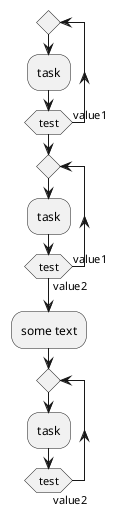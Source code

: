 {
  "sha1": "pm0o7hhllbkuwks4mofabxm6d4xo59b",
  "insertion": {
    "when": "2024-06-04T17:28:41.371Z",
    "url": "http://plantuml.sourceforge.net/qa/?qa=1762/namespace-label-formating",
    "user": "plantuml@gmail.com"
  }
}
@startuml

repeat
  :task;
repeat while (test) is (value1)

repeat
  :task;
repeat while (test) is (value1) not (value2)

:some text;

repeat
  :task;
repeat while (test) not (value2)

@enduml
